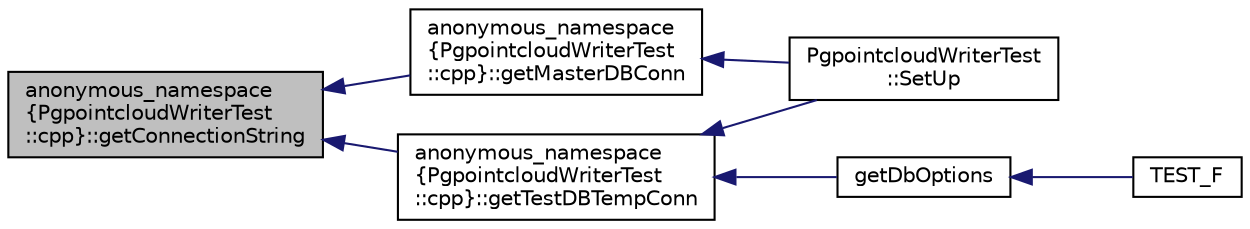 digraph "anonymous_namespace{PgpointcloudWriterTest::cpp}::getConnectionString"
{
  edge [fontname="Helvetica",fontsize="10",labelfontname="Helvetica",labelfontsize="10"];
  node [fontname="Helvetica",fontsize="10",shape=record];
  rankdir="LR";
  Node1 [label="anonymous_namespace\l\{PgpointcloudWriterTest\l::cpp\}::getConnectionString",height=0.2,width=0.4,color="black", fillcolor="grey75", style="filled", fontcolor="black"];
  Node1 -> Node2 [dir="back",color="midnightblue",fontsize="10",style="solid",fontname="Helvetica"];
  Node2 [label="anonymous_namespace\l\{PgpointcloudWriterTest\l::cpp\}::getMasterDBConn",height=0.2,width=0.4,color="black", fillcolor="white", style="filled",URL="$namespaceanonymous__namespace_02PgpointcloudWriterTest_8cpp_03.html#adf9d7923280bec4a79b085089022c24b"];
  Node2 -> Node3 [dir="back",color="midnightblue",fontsize="10",style="solid",fontname="Helvetica"];
  Node3 [label="PgpointcloudWriterTest\l::SetUp",height=0.2,width=0.4,color="black", fillcolor="white", style="filled",URL="$classPgpointcloudWriterTest.html#a90ce6b300088c548a738d2da7121153e"];
  Node1 -> Node4 [dir="back",color="midnightblue",fontsize="10",style="solid",fontname="Helvetica"];
  Node4 [label="anonymous_namespace\l\{PgpointcloudWriterTest\l::cpp\}::getTestDBTempConn",height=0.2,width=0.4,color="black", fillcolor="white", style="filled",URL="$namespaceanonymous__namespace_02PgpointcloudWriterTest_8cpp_03.html#ac73a57079aa9b1f03423614dffff0843"];
  Node4 -> Node5 [dir="back",color="midnightblue",fontsize="10",style="solid",fontname="Helvetica"];
  Node5 [label="getDbOptions",height=0.2,width=0.4,color="black", fillcolor="white", style="filled",URL="$PgpointcloudWriterTest_8cpp.html#a8e16b46491694e4a628ef5e332e7b664"];
  Node5 -> Node6 [dir="back",color="midnightblue",fontsize="10",style="solid",fontname="Helvetica"];
  Node6 [label="TEST_F",height=0.2,width=0.4,color="black", fillcolor="white", style="filled",URL="$PgpointcloudWriterTest_8cpp.html#a4ffeb53d8c32a9400df1889fae9f6c74"];
  Node4 -> Node3 [dir="back",color="midnightblue",fontsize="10",style="solid",fontname="Helvetica"];
}
